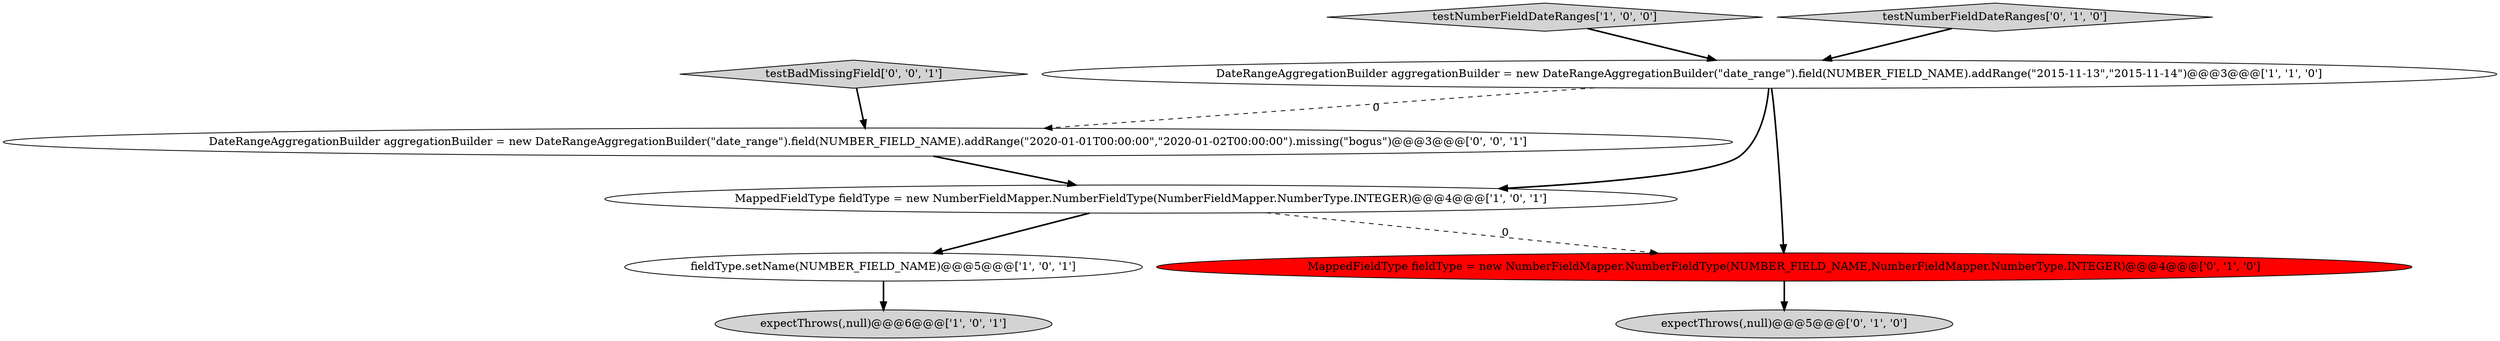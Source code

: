 digraph {
4 [style = filled, label = "MappedFieldType fieldType = new NumberFieldMapper.NumberFieldType(NumberFieldMapper.NumberType.INTEGER)@@@4@@@['1', '0', '1']", fillcolor = white, shape = ellipse image = "AAA0AAABBB1BBB"];
1 [style = filled, label = "fieldType.setName(NUMBER_FIELD_NAME)@@@5@@@['1', '0', '1']", fillcolor = white, shape = ellipse image = "AAA0AAABBB1BBB"];
8 [style = filled, label = "testBadMissingField['0', '0', '1']", fillcolor = lightgray, shape = diamond image = "AAA0AAABBB3BBB"];
2 [style = filled, label = "DateRangeAggregationBuilder aggregationBuilder = new DateRangeAggregationBuilder(\"date_range\").field(NUMBER_FIELD_NAME).addRange(\"2015-11-13\",\"2015-11-14\")@@@3@@@['1', '1', '0']", fillcolor = white, shape = ellipse image = "AAA0AAABBB1BBB"];
0 [style = filled, label = "expectThrows(,null)@@@6@@@['1', '0', '1']", fillcolor = lightgray, shape = ellipse image = "AAA0AAABBB1BBB"];
3 [style = filled, label = "testNumberFieldDateRanges['1', '0', '0']", fillcolor = lightgray, shape = diamond image = "AAA0AAABBB1BBB"];
7 [style = filled, label = "expectThrows(,null)@@@5@@@['0', '1', '0']", fillcolor = lightgray, shape = ellipse image = "AAA0AAABBB2BBB"];
9 [style = filled, label = "DateRangeAggregationBuilder aggregationBuilder = new DateRangeAggregationBuilder(\"date_range\").field(NUMBER_FIELD_NAME).addRange(\"2020-01-01T00:00:00\",\"2020-01-02T00:00:00\").missing(\"bogus\")@@@3@@@['0', '0', '1']", fillcolor = white, shape = ellipse image = "AAA0AAABBB3BBB"];
5 [style = filled, label = "MappedFieldType fieldType = new NumberFieldMapper.NumberFieldType(NUMBER_FIELD_NAME,NumberFieldMapper.NumberType.INTEGER)@@@4@@@['0', '1', '0']", fillcolor = red, shape = ellipse image = "AAA1AAABBB2BBB"];
6 [style = filled, label = "testNumberFieldDateRanges['0', '1', '0']", fillcolor = lightgray, shape = diamond image = "AAA0AAABBB2BBB"];
4->5 [style = dashed, label="0"];
5->7 [style = bold, label=""];
4->1 [style = bold, label=""];
1->0 [style = bold, label=""];
3->2 [style = bold, label=""];
2->9 [style = dashed, label="0"];
2->4 [style = bold, label=""];
9->4 [style = bold, label=""];
2->5 [style = bold, label=""];
8->9 [style = bold, label=""];
6->2 [style = bold, label=""];
}
